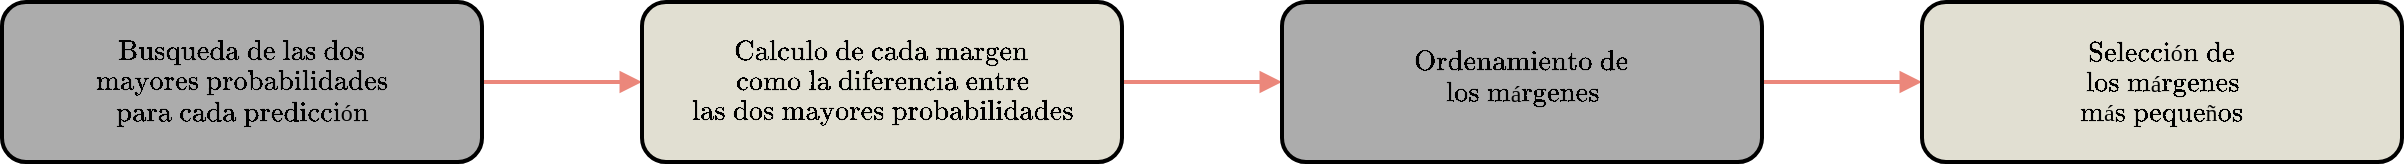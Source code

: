 <mxfile version="26.0.16">
  <diagram name="Page-1" id="Ykw0tnQGzgniFtMDhd3j">
    <mxGraphModel dx="2354" dy="888" grid="1" gridSize="10" guides="1" tooltips="1" connect="1" arrows="1" fold="1" page="1" pageScale="1" pageWidth="500" pageHeight="150" math="1" shadow="0">
      <root>
        <mxCell id="0" />
        <mxCell id="1" parent="0" />
        <mxCell id="AGrxxjrPLN_I4uh5sOZF-3" value="" style="edgeStyle=orthogonalEdgeStyle;rounded=0;orthogonalLoop=1;jettySize=auto;html=1;strokeColor=#EB877B;strokeWidth=2;endArrow=block;endFill=1;" edge="1" parent="1" source="hjdBpJjyIPGbq1nmFeGQ-1" target="hjdBpJjyIPGbq1nmFeGQ-2">
          <mxGeometry relative="1" as="geometry" />
        </mxCell>
        <mxCell id="hjdBpJjyIPGbq1nmFeGQ-1" value="" style="rounded=1;whiteSpace=wrap;html=1;fillColor=#ACACAC;strokeWidth=2;" parent="1" vertex="1">
          <mxGeometry x="-960" y="-120" width="240" height="80" as="geometry" />
        </mxCell>
        <mxCell id="AGrxxjrPLN_I4uh5sOZF-4" value="" style="edgeStyle=orthogonalEdgeStyle;rounded=0;orthogonalLoop=1;jettySize=auto;html=1;strokeColor=#EB877B;strokeWidth=2;endArrow=block;endFill=1;" edge="1" parent="1" source="hjdBpJjyIPGbq1nmFeGQ-2" target="AGrxxjrPLN_I4uh5sOZF-1">
          <mxGeometry relative="1" as="geometry" />
        </mxCell>
        <mxCell id="hjdBpJjyIPGbq1nmFeGQ-2" value="" style="rounded=1;whiteSpace=wrap;html=1;fillColor=#E1DFD2;strokeWidth=2;" parent="1" vertex="1">
          <mxGeometry x="-640" y="-120" width="240" height="80" as="geometry" />
        </mxCell>
        <mxCell id="AGrxxjrPLN_I4uh5sOZF-5" value="" style="edgeStyle=orthogonalEdgeStyle;rounded=0;orthogonalLoop=1;jettySize=auto;html=1;strokeColor=#EB877B;strokeWidth=2;endArrow=block;endFill=1;" edge="1" parent="1" source="AGrxxjrPLN_I4uh5sOZF-1" target="AGrxxjrPLN_I4uh5sOZF-2">
          <mxGeometry relative="1" as="geometry" />
        </mxCell>
        <mxCell id="AGrxxjrPLN_I4uh5sOZF-1" value="" style="rounded=1;whiteSpace=wrap;html=1;fillColor=#ACACAC;strokeWidth=2;" vertex="1" parent="1">
          <mxGeometry x="-320" y="-120" width="240" height="80" as="geometry" />
        </mxCell>
        <mxCell id="AGrxxjrPLN_I4uh5sOZF-2" value="" style="rounded=1;whiteSpace=wrap;html=1;fillColor=#E1DFD2;strokeWidth=2;" vertex="1" parent="1">
          <mxGeometry y="-120" width="240" height="80" as="geometry" />
        </mxCell>
        <mxCell id="AGrxxjrPLN_I4uh5sOZF-8" value="$$\text{Busqueda de las dos}$$" style="text;html=1;align=center;verticalAlign=middle;whiteSpace=wrap;rounded=0;" vertex="1" parent="1">
          <mxGeometry x="-870" y="-110" width="60" height="30" as="geometry" />
        </mxCell>
        <mxCell id="AGrxxjrPLN_I4uh5sOZF-9" value="$$\text{mayores probabilidades}$$" style="text;html=1;align=center;verticalAlign=middle;whiteSpace=wrap;rounded=0;" vertex="1" parent="1">
          <mxGeometry x="-870" y="-95" width="60" height="30" as="geometry" />
        </mxCell>
        <mxCell id="AGrxxjrPLN_I4uh5sOZF-10" value="$$\text{para cada predicción}$$" style="text;html=1;align=center;verticalAlign=middle;whiteSpace=wrap;rounded=0;" vertex="1" parent="1">
          <mxGeometry x="-870" y="-80" width="60" height="30" as="geometry" />
        </mxCell>
        <mxCell id="AGrxxjrPLN_I4uh5sOZF-11" value="$$\text{Calculo de cada margen}$$" style="text;html=1;align=center;verticalAlign=middle;whiteSpace=wrap;rounded=0;" vertex="1" parent="1">
          <mxGeometry x="-550" y="-110" width="60" height="30" as="geometry" />
        </mxCell>
        <mxCell id="AGrxxjrPLN_I4uh5sOZF-12" value="$$\text{como la diferencia entre}$$" style="text;html=1;align=center;verticalAlign=middle;whiteSpace=wrap;rounded=0;" vertex="1" parent="1">
          <mxGeometry x="-550" y="-95" width="60" height="30" as="geometry" />
        </mxCell>
        <mxCell id="AGrxxjrPLN_I4uh5sOZF-13" value="$$\text{las dos mayores probabilidades}$$" style="text;html=1;align=center;verticalAlign=middle;whiteSpace=wrap;rounded=0;" vertex="1" parent="1">
          <mxGeometry x="-550" y="-80" width="60" height="30" as="geometry" />
        </mxCell>
        <mxCell id="AGrxxjrPLN_I4uh5sOZF-14" value="$$\text{Ordenamiento de}$$" style="text;html=1;align=center;verticalAlign=middle;whiteSpace=wrap;rounded=0;" vertex="1" parent="1">
          <mxGeometry x="-230" y="-105" width="60" height="30" as="geometry" />
        </mxCell>
        <mxCell id="AGrxxjrPLN_I4uh5sOZF-16" value="$$\text{los márgenes}$$" style="text;html=1;align=center;verticalAlign=middle;whiteSpace=wrap;rounded=0;" vertex="1" parent="1">
          <mxGeometry x="-230" y="-90" width="60" height="30" as="geometry" />
        </mxCell>
        <mxCell id="AGrxxjrPLN_I4uh5sOZF-17" value="$$\text{Selección de}$$" style="text;html=1;align=center;verticalAlign=middle;whiteSpace=wrap;rounded=0;" vertex="1" parent="1">
          <mxGeometry x="90" y="-110" width="60" height="30" as="geometry" />
        </mxCell>
        <mxCell id="AGrxxjrPLN_I4uh5sOZF-18" value="$$\text{los márgenes}$$" style="text;html=1;align=center;verticalAlign=middle;whiteSpace=wrap;rounded=0;" vertex="1" parent="1">
          <mxGeometry x="90" y="-95" width="60" height="30" as="geometry" />
        </mxCell>
        <mxCell id="AGrxxjrPLN_I4uh5sOZF-19" value="$$\text{más pequeños}$$" style="text;html=1;align=center;verticalAlign=middle;whiteSpace=wrap;rounded=0;" vertex="1" parent="1">
          <mxGeometry x="90" y="-80" width="60" height="30" as="geometry" />
        </mxCell>
      </root>
    </mxGraphModel>
  </diagram>
</mxfile>
